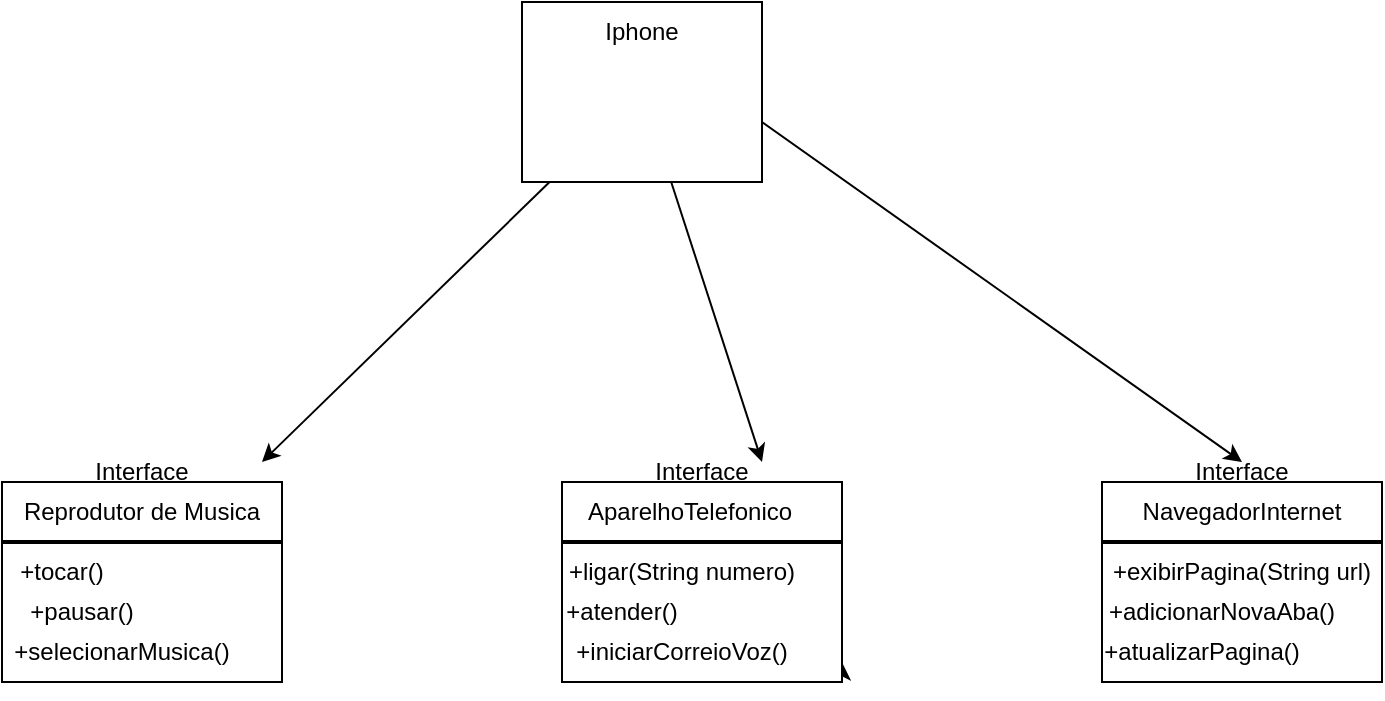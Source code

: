 <mxfile version="27.1.6">
  <diagram name="Página-1" id="Wgr62jBP6LMftDCd0yix">
    <mxGraphModel dx="442" dy="744" grid="1" gridSize="10" guides="1" tooltips="1" connect="1" arrows="1" fold="1" page="1" pageScale="1" pageWidth="827" pageHeight="1169" math="0" shadow="0">
      <root>
        <mxCell id="XIpjfVOdXixs17Zb3epc-0" />
        <mxCell id="XIpjfVOdXixs17Zb3epc-1" parent="XIpjfVOdXixs17Zb3epc-0" />
        <mxCell id="74wJ3-qpqIITfBojfMLV-0" value="" style="curved=1;endArrow=classic;html=1;rounded=0;" edge="1" parent="XIpjfVOdXixs17Zb3epc-1" source="74wJ3-qpqIITfBojfMLV-23">
          <mxGeometry width="50" height="50" relative="1" as="geometry">
            <mxPoint x="570" y="630" as="sourcePoint" />
            <mxPoint x="440" y="760" as="targetPoint" />
            <Array as="points" />
          </mxGeometry>
        </mxCell>
        <mxCell id="74wJ3-qpqIITfBojfMLV-1" value="" style="curved=1;endArrow=classic;html=1;rounded=0;exitX=1;exitY=0.667;exitDx=0;exitDy=0;exitPerimeter=0;" edge="1" parent="XIpjfVOdXixs17Zb3epc-1" source="74wJ3-qpqIITfBojfMLV-23">
          <mxGeometry width="50" height="50" relative="1" as="geometry">
            <mxPoint x="730" y="590" as="sourcePoint" />
            <mxPoint x="930" y="760" as="targetPoint" />
            <Array as="points" />
          </mxGeometry>
        </mxCell>
        <mxCell id="74wJ3-qpqIITfBojfMLV-2" value="" style="curved=1;endArrow=classic;html=1;rounded=0;" edge="1" parent="XIpjfVOdXixs17Zb3epc-1" source="74wJ3-qpqIITfBojfMLV-23">
          <mxGeometry width="50" height="50" relative="1" as="geometry">
            <mxPoint x="630" y="630" as="sourcePoint" />
            <mxPoint x="690" y="760" as="targetPoint" />
            <Array as="points" />
          </mxGeometry>
        </mxCell>
        <mxCell id="74wJ3-qpqIITfBojfMLV-3" value="" style="rounded=0;whiteSpace=wrap;html=1;" vertex="1" parent="XIpjfVOdXixs17Zb3epc-1">
          <mxGeometry x="310" y="770" width="140" height="100" as="geometry" />
        </mxCell>
        <mxCell id="74wJ3-qpqIITfBojfMLV-4" style="edgeStyle=orthogonalEdgeStyle;rounded=0;orthogonalLoop=1;jettySize=auto;html=1;exitX=0.5;exitY=1;exitDx=0;exitDy=0;" edge="1" parent="XIpjfVOdXixs17Zb3epc-1" source="74wJ3-qpqIITfBojfMLV-6">
          <mxGeometry relative="1" as="geometry">
            <mxPoint x="659.758" y="860.242" as="targetPoint" />
          </mxGeometry>
        </mxCell>
        <mxCell id="74wJ3-qpqIITfBojfMLV-5" style="edgeStyle=orthogonalEdgeStyle;rounded=0;orthogonalLoop=1;jettySize=auto;html=1;exitX=1;exitY=1;exitDx=0;exitDy=0;" edge="1" parent="XIpjfVOdXixs17Zb3epc-1" source="74wJ3-qpqIITfBojfMLV-6">
          <mxGeometry relative="1" as="geometry">
            <mxPoint x="730.061" y="860.242" as="targetPoint" />
          </mxGeometry>
        </mxCell>
        <mxCell id="74wJ3-qpqIITfBojfMLV-6" value="" style="rounded=0;whiteSpace=wrap;html=1;" vertex="1" parent="XIpjfVOdXixs17Zb3epc-1">
          <mxGeometry x="590" y="770" width="140" height="100" as="geometry" />
        </mxCell>
        <mxCell id="74wJ3-qpqIITfBojfMLV-7" value="" style="rounded=0;whiteSpace=wrap;html=1;" vertex="1" parent="XIpjfVOdXixs17Zb3epc-1">
          <mxGeometry x="860" y="770" width="140" height="100" as="geometry" />
        </mxCell>
        <mxCell id="74wJ3-qpqIITfBojfMLV-8" value="Reprodutor de Musica" style="text;html=1;align=center;verticalAlign=middle;whiteSpace=wrap;rounded=0;" vertex="1" parent="XIpjfVOdXixs17Zb3epc-1">
          <mxGeometry x="310" y="770" width="140" height="30" as="geometry" />
        </mxCell>
        <mxCell id="74wJ3-qpqIITfBojfMLV-9" value="AparelhoTelefonico" style="text;html=1;align=center;verticalAlign=middle;whiteSpace=wrap;rounded=0;" vertex="1" parent="XIpjfVOdXixs17Zb3epc-1">
          <mxGeometry x="623.5" y="770" width="60" height="30" as="geometry" />
        </mxCell>
        <mxCell id="74wJ3-qpqIITfBojfMLV-10" value="NavegadorInternet" style="text;html=1;align=center;verticalAlign=middle;whiteSpace=wrap;rounded=0;" vertex="1" parent="XIpjfVOdXixs17Zb3epc-1">
          <mxGeometry x="900" y="770" width="60" height="30" as="geometry" />
        </mxCell>
        <mxCell id="74wJ3-qpqIITfBojfMLV-11" value="" style="shape=link;html=1;rounded=0;width=0.909;entryX=1;entryY=1;entryDx=0;entryDy=0;" edge="1" parent="XIpjfVOdXixs17Zb3epc-1" target="74wJ3-qpqIITfBojfMLV-8">
          <mxGeometry width="100" relative="1" as="geometry">
            <mxPoint x="310" y="800" as="sourcePoint" />
            <mxPoint x="410" y="800" as="targetPoint" />
          </mxGeometry>
        </mxCell>
        <mxCell id="74wJ3-qpqIITfBojfMLV-12" value="" style="shape=link;html=1;rounded=0;width=0.909;entryX=1;entryY=1;entryDx=0;entryDy=0;" edge="1" parent="XIpjfVOdXixs17Zb3epc-1">
          <mxGeometry width="100" relative="1" as="geometry">
            <mxPoint x="590" y="800" as="sourcePoint" />
            <mxPoint x="730" y="800" as="targetPoint" />
            <Array as="points">
              <mxPoint x="660" y="800" />
            </Array>
          </mxGeometry>
        </mxCell>
        <mxCell id="74wJ3-qpqIITfBojfMLV-13" value="" style="shape=link;html=1;rounded=0;width=0.909;entryX=1;entryY=1;entryDx=0;entryDy=0;" edge="1" parent="XIpjfVOdXixs17Zb3epc-1">
          <mxGeometry width="100" relative="1" as="geometry">
            <mxPoint x="860" y="800" as="sourcePoint" />
            <mxPoint x="1000" y="800" as="targetPoint" />
          </mxGeometry>
        </mxCell>
        <mxCell id="74wJ3-qpqIITfBojfMLV-14" value="+tocar()" style="text;html=1;align=center;verticalAlign=middle;whiteSpace=wrap;rounded=0;" vertex="1" parent="XIpjfVOdXixs17Zb3epc-1">
          <mxGeometry x="310" y="800" width="60" height="30" as="geometry" />
        </mxCell>
        <mxCell id="74wJ3-qpqIITfBojfMLV-15" value="+pausar()" style="text;html=1;align=center;verticalAlign=middle;whiteSpace=wrap;rounded=0;" vertex="1" parent="XIpjfVOdXixs17Zb3epc-1">
          <mxGeometry x="320" y="820" width="60" height="30" as="geometry" />
        </mxCell>
        <mxCell id="74wJ3-qpqIITfBojfMLV-16" value="+ligar(String numero)" style="text;html=1;align=center;verticalAlign=middle;whiteSpace=wrap;rounded=0;" vertex="1" parent="XIpjfVOdXixs17Zb3epc-1">
          <mxGeometry x="585" y="800" width="130" height="30" as="geometry" />
        </mxCell>
        <mxCell id="74wJ3-qpqIITfBojfMLV-17" value="+atender()" style="text;html=1;align=center;verticalAlign=middle;whiteSpace=wrap;rounded=0;" vertex="1" parent="XIpjfVOdXixs17Zb3epc-1">
          <mxGeometry x="590" y="820" width="60" height="30" as="geometry" />
        </mxCell>
        <mxCell id="74wJ3-qpqIITfBojfMLV-18" value="+selecionarMusica()" style="text;html=1;align=center;verticalAlign=middle;whiteSpace=wrap;rounded=0;" vertex="1" parent="XIpjfVOdXixs17Zb3epc-1">
          <mxGeometry x="340" y="840" width="60" height="30" as="geometry" />
        </mxCell>
        <mxCell id="74wJ3-qpqIITfBojfMLV-19" value="+iniciarCorreioVoz()" style="text;html=1;align=center;verticalAlign=middle;whiteSpace=wrap;rounded=0;" vertex="1" parent="XIpjfVOdXixs17Zb3epc-1">
          <mxGeometry x="620" y="840" width="60" height="30" as="geometry" />
        </mxCell>
        <mxCell id="74wJ3-qpqIITfBojfMLV-20" value="+exibirPagina(String url)" style="text;html=1;align=center;verticalAlign=middle;whiteSpace=wrap;rounded=0;" vertex="1" parent="XIpjfVOdXixs17Zb3epc-1">
          <mxGeometry x="860" y="800" width="140" height="30" as="geometry" />
        </mxCell>
        <mxCell id="74wJ3-qpqIITfBojfMLV-21" value="+adicionarNovaAba()" style="text;html=1;align=center;verticalAlign=middle;whiteSpace=wrap;rounded=0;" vertex="1" parent="XIpjfVOdXixs17Zb3epc-1">
          <mxGeometry x="890" y="820" width="60" height="30" as="geometry" />
        </mxCell>
        <mxCell id="74wJ3-qpqIITfBojfMLV-22" value="+atualizarPagina()" style="text;html=1;align=center;verticalAlign=middle;whiteSpace=wrap;rounded=0;" vertex="1" parent="XIpjfVOdXixs17Zb3epc-1">
          <mxGeometry x="880" y="840" width="60" height="30" as="geometry" />
        </mxCell>
        <mxCell id="74wJ3-qpqIITfBojfMLV-23" value="" style="rounded=0;whiteSpace=wrap;html=1;" vertex="1" parent="XIpjfVOdXixs17Zb3epc-1">
          <mxGeometry x="570" y="530" width="120" height="90" as="geometry" />
        </mxCell>
        <mxCell id="74wJ3-qpqIITfBojfMLV-24" value="Iphone" style="text;html=1;align=center;verticalAlign=middle;whiteSpace=wrap;rounded=0;" vertex="1" parent="XIpjfVOdXixs17Zb3epc-1">
          <mxGeometry x="600" y="530" width="60" height="30" as="geometry" />
        </mxCell>
        <mxCell id="74wJ3-qpqIITfBojfMLV-25" value="Interface" style="text;html=1;align=center;verticalAlign=middle;whiteSpace=wrap;rounded=0;" vertex="1" parent="XIpjfVOdXixs17Zb3epc-1">
          <mxGeometry x="350" y="750" width="60" height="30" as="geometry" />
        </mxCell>
        <mxCell id="74wJ3-qpqIITfBojfMLV-26" value="Interface" style="text;html=1;align=center;verticalAlign=middle;whiteSpace=wrap;rounded=0;" vertex="1" parent="XIpjfVOdXixs17Zb3epc-1">
          <mxGeometry x="630" y="750" width="60" height="30" as="geometry" />
        </mxCell>
        <mxCell id="74wJ3-qpqIITfBojfMLV-27" value="Interface" style="text;html=1;align=center;verticalAlign=middle;whiteSpace=wrap;rounded=0;" vertex="1" parent="XIpjfVOdXixs17Zb3epc-1">
          <mxGeometry x="900" y="750" width="60" height="30" as="geometry" />
        </mxCell>
      </root>
    </mxGraphModel>
  </diagram>
</mxfile>
